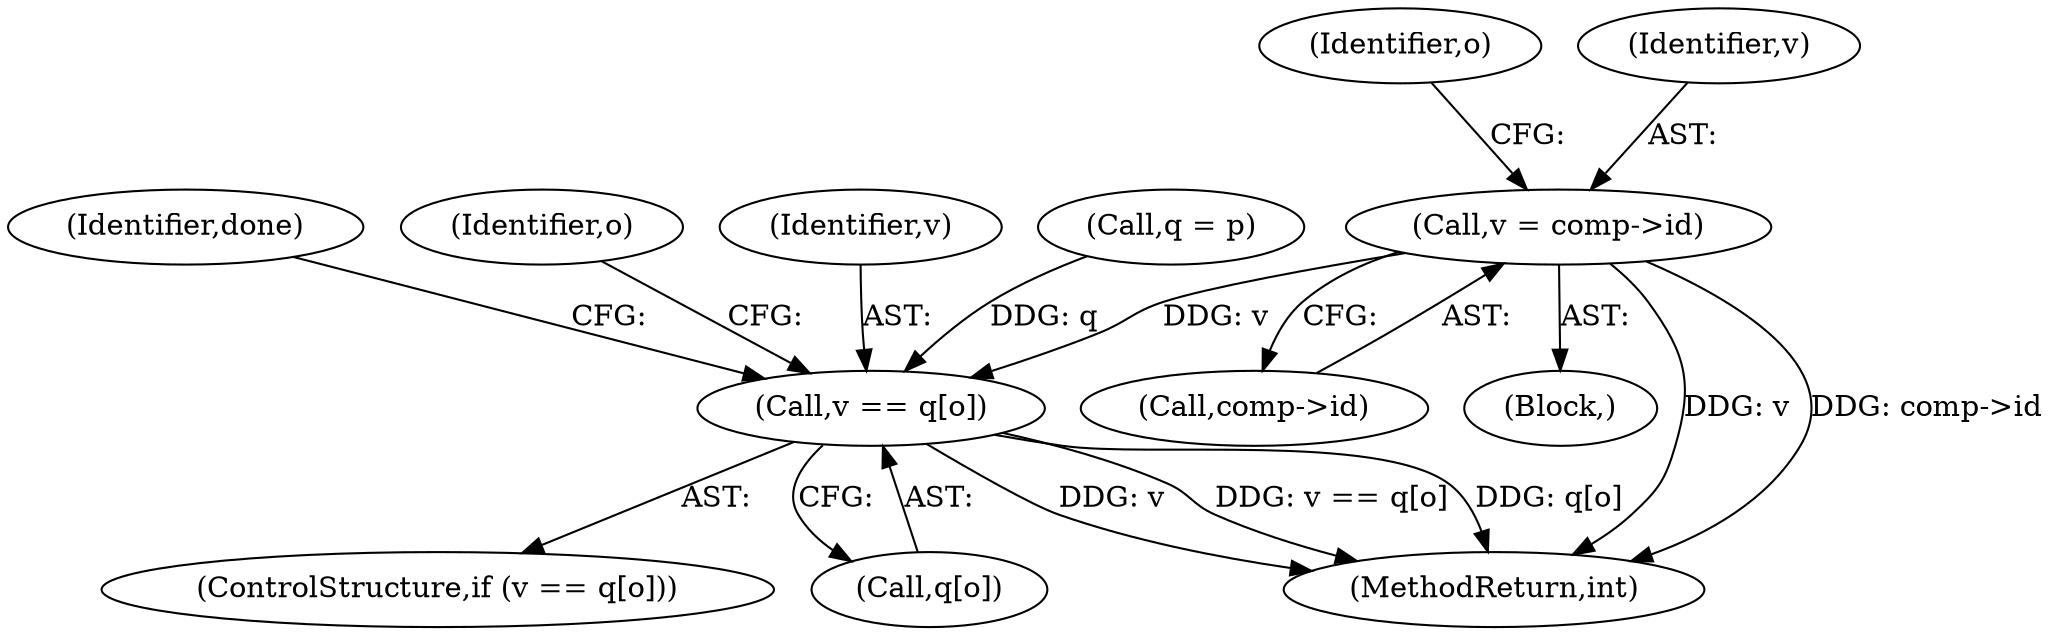 digraph "0_openssl_a004e72b95835136d3f1ea90517f706c24c03da7@pointer" {
"1001336" [label="(Call,v = comp->id)"];
"1001352" [label="(Call,v == q[o])"];
"1001338" [label="(Call,comp->id)"];
"1001336" [label="(Call,v = comp->id)"];
"1001352" [label="(Call,v == q[o])"];
"1001359" [label="(Identifier,done)"];
"1001349" [label="(Identifier,o)"];
"1001353" [label="(Identifier,v)"];
"1001326" [label="(Block,)"];
"1001351" [label="(ControlStructure,if (v == q[o]))"];
"1001343" [label="(Identifier,o)"];
"1001354" [label="(Call,q[o])"];
"1001337" [label="(Identifier,v)"];
"1000936" [label="(Call,q = p)"];
"1001694" [label="(MethodReturn,int)"];
"1001336" -> "1001326"  [label="AST: "];
"1001336" -> "1001338"  [label="CFG: "];
"1001337" -> "1001336"  [label="AST: "];
"1001338" -> "1001336"  [label="AST: "];
"1001343" -> "1001336"  [label="CFG: "];
"1001336" -> "1001694"  [label="DDG: v"];
"1001336" -> "1001694"  [label="DDG: comp->id"];
"1001336" -> "1001352"  [label="DDG: v"];
"1001352" -> "1001351"  [label="AST: "];
"1001352" -> "1001354"  [label="CFG: "];
"1001353" -> "1001352"  [label="AST: "];
"1001354" -> "1001352"  [label="AST: "];
"1001359" -> "1001352"  [label="CFG: "];
"1001349" -> "1001352"  [label="CFG: "];
"1001352" -> "1001694"  [label="DDG: v"];
"1001352" -> "1001694"  [label="DDG: v == q[o]"];
"1001352" -> "1001694"  [label="DDG: q[o]"];
"1000936" -> "1001352"  [label="DDG: q"];
}
